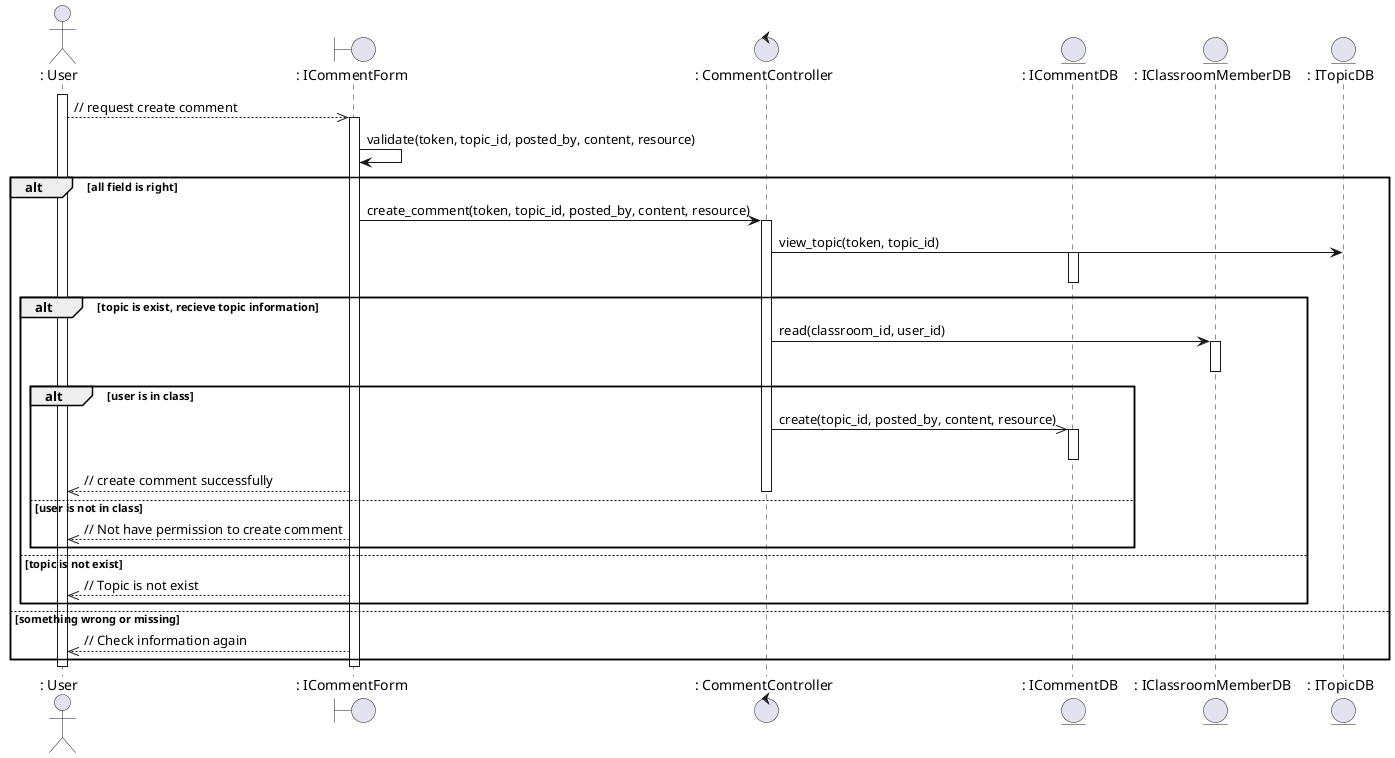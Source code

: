 @startuml createComment

actor ": User"
boundary ": ICommentForm"
control ": CommentController"
entity ": ICommentDB"
entity ": IClassroomMemberDB"
entity ": ITopicDB"

activate ": User"

": User" -->> ": ICommentForm": // request create comment 
activate ": ICommentForm"
": ICommentForm" -> ": ICommentForm": validate(token, topic_id, posted_by, content, resource)
alt all field is right
    ": ICommentForm" -> ": CommentController": create_comment(token, topic_id, posted_by, content, resource)
    activate ": CommentController"
    ": CommentController" -> ": ITopicDB": view_topic(token, topic_id)
    activate ": ICommentDB"
    deactivate ": ICommentDB"

    alt topic is exist, recieve topic information
        ": CommentController" -> ": IClassroomMemberDB": read(classroom_id, user_id)
        activate ": IClassroomMemberDB"
        deactivate ": IClassroomMemberDB"
        alt user is in class
            ": CommentController" ->> ": ICommentDB": create(topic_id, posted_by, content, resource)
            activate ": ICommentDB"
            deactivate ": ICommentDB"
            ": ICommentForm" -->> ": User": // create comment successfully
        else user is not in class
            deactivate ": CommentController"
            ": ICommentForm" -->> ": User": // Not have permission to create comment
        end
    else topic is not exist
        ": ICommentForm" -->> ": User": // Topic is not exist
    end
else something wrong or missing
    ": ICommentForm" -->> ": User": // Check information again
end


deactivate ": User"
deactivate ": ICommentForm"


@enduml